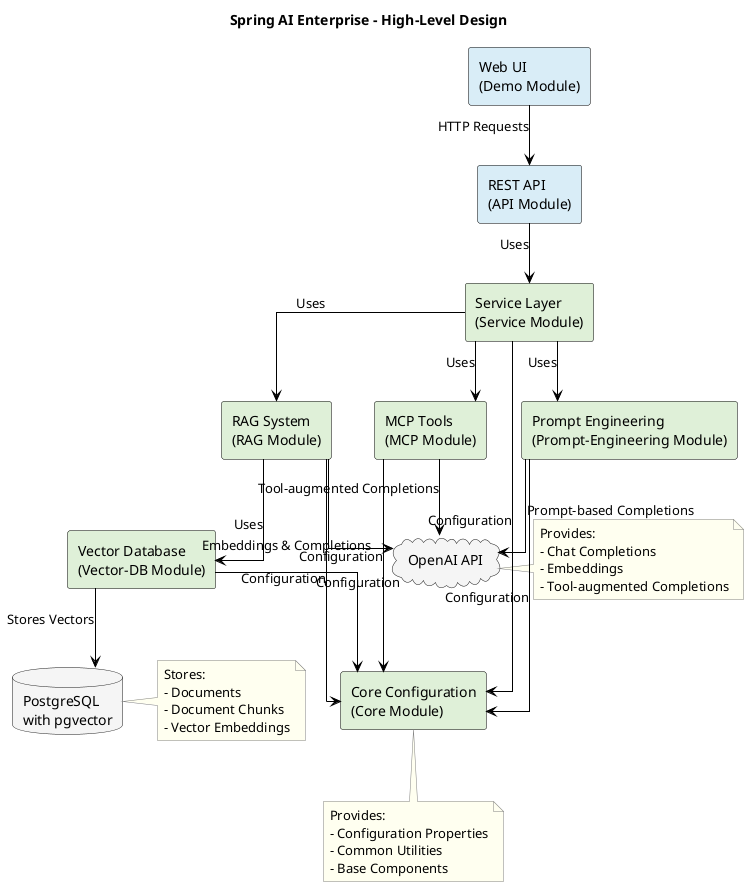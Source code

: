 @startuml
skinparam linetype ortho
skinparam componentStyle rectangle
skinparam backgroundColor white
skinparam ArrowColor black
skinparam ComponentBorderColor black
skinparam ComponentBackgroundColor #f5f5f5
skinparam NoteBorderColor gray
skinparam NoteBackgroundColor #fffff0

title Spring AI Enterprise - High-Level Design

' Define components
component "Web UI\n(Demo Module)" as WebUI #d9edf7
component "REST API\n(API Module)" as API #d9edf7
component "Service Layer\n(Service Module)" as Service #dff0d8
component "RAG System\n(RAG Module)" as RAG #dff0d8
component "Vector Database\n(Vector-DB Module)" as VectorDB #dff0d8
component "MCP Tools\n(MCP Module)" as MCP #dff0d8
component "Prompt Engineering\n(Prompt-Engineering Module)" as PromptEng #dff0d8
component "Core Configuration\n(Core Module)" as Core #dff0d8

' External systems
cloud "OpenAI API" as OpenAI #f5f5f5
database "PostgreSQL\nwith pgvector" as Postgres #f5f5f5

' Define relationships
WebUI --> API : HTTP Requests
API --> Service : Uses
Service --> RAG : Uses
Service --> MCP : Uses
Service --> PromptEng : Uses
RAG --> VectorDB : Uses
RAG --> OpenAI : Embeddings & Completions
VectorDB --> Postgres : Stores Vectors
MCP --> OpenAI : Tool-augmented Completions
PromptEng --> OpenAI : Prompt-based Completions
Service --> Core : Configuration
RAG --> Core : Configuration
MCP --> Core : Configuration
PromptEng --> Core : Configuration
VectorDB --> Core : Configuration

note right of OpenAI
  Provides:
  - Chat Completions
  - Embeddings
  - Tool-augmented Completions
end note

note right of Postgres
  Stores:
  - Documents
  - Document Chunks
  - Vector Embeddings
end note

note bottom of Core
  Provides:
  - Configuration Properties
  - Common Utilities
  - Base Components
end note

@enduml